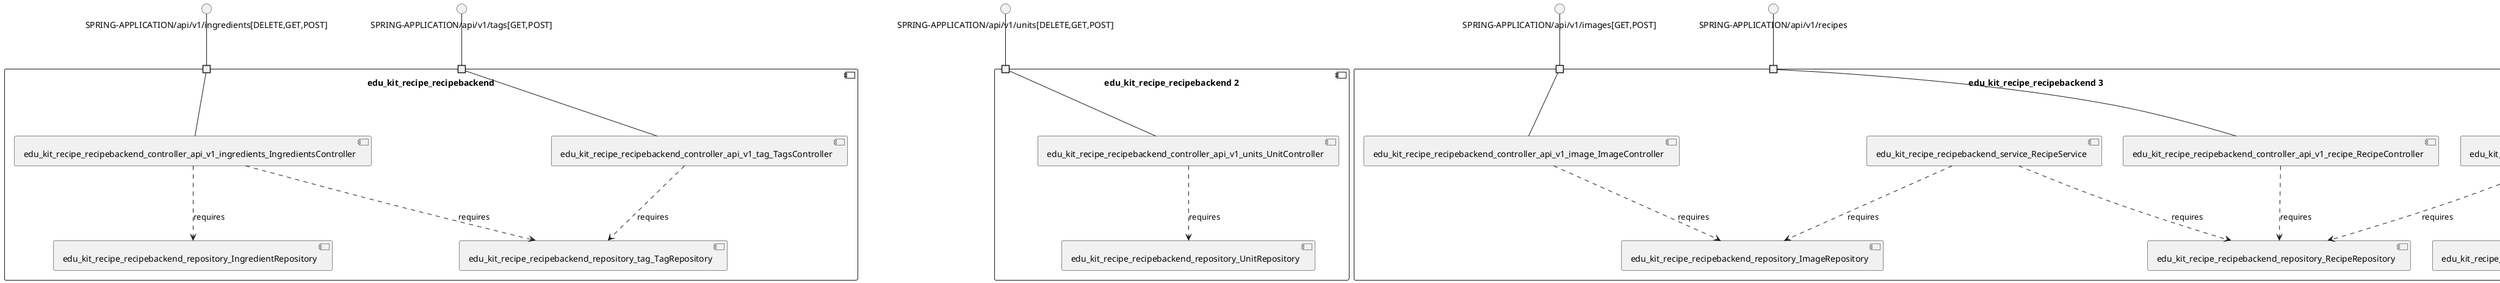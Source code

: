 @startuml
skinparam fixCircleLabelOverlapping true
skinparam componentStyle uml2
component "edu_kit_recipe_recipebackend\n\n\n\n\n\n" {
[edu_kit_recipe_recipebackend_repository_IngredientRepository]
[edu_kit_recipe_recipebackend_controller_api_v1_ingredients_IngredientsController]
[edu_kit_recipe_recipebackend_controller_api_v1_tag_TagsController]
[edu_kit_recipe_recipebackend_repository_tag_TagRepository]
portin " " as edu_kit_recipe_recipebackend_requires_SPRING_APPLICATION_api_v1_ingredients_DELETE_GET_POST_
portin " " as edu_kit_recipe_recipebackend_requires_SPRING_APPLICATION_api_v1_tags_GET_POST_
[edu_kit_recipe_recipebackend_controller_api_v1_ingredients_IngredientsController]..>[edu_kit_recipe_recipebackend_repository_tag_TagRepository] : requires
[edu_kit_recipe_recipebackend_controller_api_v1_tag_TagsController]..>[edu_kit_recipe_recipebackend_repository_tag_TagRepository] : requires
[edu_kit_recipe_recipebackend_controller_api_v1_ingredients_IngredientsController]..>[edu_kit_recipe_recipebackend_repository_IngredientRepository] : requires
"edu_kit_recipe_recipebackend_requires_SPRING_APPLICATION_api_v1_ingredients_DELETE_GET_POST_"--[edu_kit_recipe_recipebackend_controller_api_v1_ingredients_IngredientsController]
"edu_kit_recipe_recipebackend_requires_SPRING_APPLICATION_api_v1_tags_GET_POST_"--[edu_kit_recipe_recipebackend_controller_api_v1_tag_TagsController]
}
interface "SPRING-APPLICATION/api/v1/ingredients[DELETE,GET,POST]" as interface.SPRING_APPLICATION_api_v1_ingredients_DELETE_GET_POST_
interface.SPRING_APPLICATION_api_v1_ingredients_DELETE_GET_POST_--"edu_kit_recipe_recipebackend_requires_SPRING_APPLICATION_api_v1_ingredients_DELETE_GET_POST_"
interface "SPRING-APPLICATION/api/v1/tags[GET,POST]" as interface.SPRING_APPLICATION_api_v1_tags_GET_POST_
interface.SPRING_APPLICATION_api_v1_tags_GET_POST_--"edu_kit_recipe_recipebackend_requires_SPRING_APPLICATION_api_v1_tags_GET_POST_"
component "edu_kit_recipe_recipebackend 2\n\n\n\n\n\n" {
[edu_kit_recipe_recipebackend_repository_UnitRepository]
[edu_kit_recipe_recipebackend_controller_api_v1_units_UnitController]
portin " " as edu_kit_recipe_recipebackend_2_requires_SPRING_APPLICATION_api_v1_units_DELETE_GET_POST_
[edu_kit_recipe_recipebackend_controller_api_v1_units_UnitController]..>[edu_kit_recipe_recipebackend_repository_UnitRepository] : requires
"edu_kit_recipe_recipebackend_2_requires_SPRING_APPLICATION_api_v1_units_DELETE_GET_POST_"--[edu_kit_recipe_recipebackend_controller_api_v1_units_UnitController]
}
interface "SPRING-APPLICATION/api/v1/units[DELETE,GET,POST]" as interface.SPRING_APPLICATION_api_v1_units_DELETE_GET_POST_
interface.SPRING_APPLICATION_api_v1_units_DELETE_GET_POST_--"edu_kit_recipe_recipebackend_2_requires_SPRING_APPLICATION_api_v1_units_DELETE_GET_POST_"
component "edu_kit_recipe_recipebackend 3\n\n\n\n\n\n" {
[edu_kit_recipe_recipebackend_service_CustomerService]
[edu_kit_recipe_recipebackend_service_RecipeService]
[edu_kit_recipe_recipebackend_controller_api_v1_image_ImageController]
[edu_kit_recipe_recipebackend_repository_CustomerRepository]
[edu_kit_recipe_recipebackend_repository_ImageRepository]
[edu_kit_recipe_recipebackend_controller_api_v1_recipe_RecipeController]
[edu_kit_recipe_recipebackend_repository_RecipeRepository]
portin " " as edu_kit_recipe_recipebackend_3_requires_SPRING_APPLICATION_api_v1_images_GET_POST_
portin " " as edu_kit_recipe_recipebackend_3_requires_SPRING_APPLICATION_api_v1_recipes
[edu_kit_recipe_recipebackend_service_RecipeService]..>[edu_kit_recipe_recipebackend_repository_RecipeRepository] : requires
[edu_kit_recipe_recipebackend_service_CustomerService]..>[edu_kit_recipe_recipebackend_repository_RecipeRepository] : requires
[edu_kit_recipe_recipebackend_controller_api_v1_image_ImageController]..>[edu_kit_recipe_recipebackend_repository_ImageRepository] : requires
[edu_kit_recipe_recipebackend_service_CustomerService]..>[edu_kit_recipe_recipebackend_repository_CustomerRepository] : requires
[edu_kit_recipe_recipebackend_service_RecipeService]..>[edu_kit_recipe_recipebackend_repository_ImageRepository] : requires
[edu_kit_recipe_recipebackend_controller_api_v1_recipe_RecipeController]..>[edu_kit_recipe_recipebackend_repository_RecipeRepository] : requires
"edu_kit_recipe_recipebackend_3_requires_SPRING_APPLICATION_api_v1_recipes"--[edu_kit_recipe_recipebackend_controller_api_v1_recipe_RecipeController]
"edu_kit_recipe_recipebackend_3_requires_SPRING_APPLICATION_api_v1_images_GET_POST_"--[edu_kit_recipe_recipebackend_controller_api_v1_image_ImageController]
}
interface "SPRING-APPLICATION/api/v1/images[GET,POST]" as interface.SPRING_APPLICATION_api_v1_images_GET_POST_
interface.SPRING_APPLICATION_api_v1_images_GET_POST_--"edu_kit_recipe_recipebackend_3_requires_SPRING_APPLICATION_api_v1_images_GET_POST_"
interface "SPRING-APPLICATION/api/v1/recipes" as interface.SPRING_APPLICATION_api_v1_recipes
interface.SPRING_APPLICATION_api_v1_recipes--"edu_kit_recipe_recipebackend_3_requires_SPRING_APPLICATION_api_v1_recipes"
component "edu_kit_recipe_recipebackend_controller_BaseController\n\n\n\n\n\n" {
[edu_kit_recipe_recipebackend_controller_BaseController]
portin " " as edu_kit_recipe_recipebackend_controller_BaseController_requires_SPRING_APPLICATION_GET_
portin " " as edu_kit_recipe_recipebackend_controller_BaseController_requires_SPRING_APPLICATION_test_GET_
"edu_kit_recipe_recipebackend_controller_BaseController_requires_SPRING_APPLICATION_GET_"--[edu_kit_recipe_recipebackend_controller_BaseController]
"edu_kit_recipe_recipebackend_controller_BaseController_requires_SPRING_APPLICATION_test_GET_"--[edu_kit_recipe_recipebackend_controller_BaseController]
}
interface "SPRING-APPLICATION/[GET]" as interface.SPRING_APPLICATION_GET_
interface.SPRING_APPLICATION_GET_--"edu_kit_recipe_recipebackend_controller_BaseController_requires_SPRING_APPLICATION_GET_"
interface "SPRING-APPLICATION/test[GET]" as interface.SPRING_APPLICATION_test_GET_
interface.SPRING_APPLICATION_test_GET_--"edu_kit_recipe_recipebackend_controller_BaseController_requires_SPRING_APPLICATION_test_GET_"
component "edu_kit_recipe_recipebackend_controller_api_v1_user_CustomerController\n\n\n\n\n\n" {
[edu_kit_recipe_recipebackend_controller_api_v1_user_CustomerController]
portin " " as edu_kit_recipe_recipebackend_controller_api_v1_user_CustomerController_requires_SPRING_APPLICATION_api_v1_user
"edu_kit_recipe_recipebackend_controller_api_v1_user_CustomerController_requires_SPRING_APPLICATION_api_v1_user"--[edu_kit_recipe_recipebackend_controller_api_v1_user_CustomerController]
}
interface "SPRING-APPLICATION/api/v1/user" as interface.SPRING_APPLICATION_api_v1_user
interface.SPRING_APPLICATION_api_v1_user--"edu_kit_recipe_recipebackend_controller_api_v1_user_CustomerController_requires_SPRING_APPLICATION_api_v1_user"
component "edu_kit_recipe_recipebackend_controller_exception_ExceptionController\n\n\n\n\n\n" {
[edu_kit_recipe_recipebackend_controller_exception_ExceptionController]
portin " " as edu_kit_recipe_recipebackend_controller_exception_ExceptionController_requires_SPRING_APPLICATION_error
"edu_kit_recipe_recipebackend_controller_exception_ExceptionController_requires_SPRING_APPLICATION_error"--[edu_kit_recipe_recipebackend_controller_exception_ExceptionController]
}
interface "SPRING-APPLICATION/error" as interface.SPRING_APPLICATION_error
interface.SPRING_APPLICATION_error--"edu_kit_recipe_recipebackend_controller_exception_ExceptionController_requires_SPRING_APPLICATION_error"

@enduml
